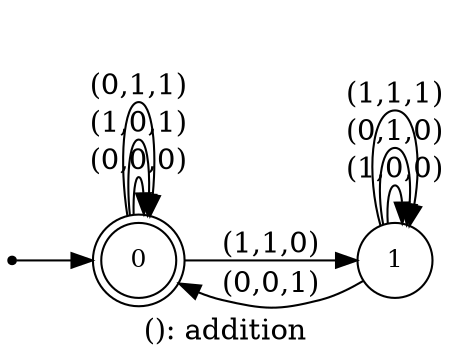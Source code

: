 digraph G {
label = "(): addition";
rankdir = LR;
node [shape = doublecircle, label="0", fontsize=12]0;
node [shape = circle, label="1", fontsize=12]1;
node [shape = point ]; qi
qi ->0;
0 -> 0[ label = "(0,0,0)"];
0 -> 1[ label = "(1,1,0)"];
0 -> 0[ label = "(1,0,1)"];
0 -> 0[ label = "(0,1,1)"];
1 -> 1[ label = "(1,0,0)"];
1 -> 1[ label = "(0,1,0)"];
1 -> 0[ label = "(0,0,1)"];
1 -> 1[ label = "(1,1,1)"];
}
